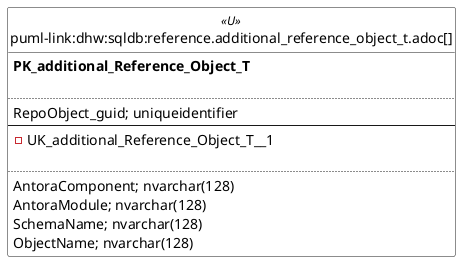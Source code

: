 @startuml
left to right direction
'top to bottom direction
hide circle
'avoide "." issues:
set namespaceSeparator none


skinparam class {
  BackgroundColor White
  BackgroundColor<<FN>> Yellow
  BackgroundColor<<FS>> Yellow
  BackgroundColor<<FT>> LightGray
  BackgroundColor<<IF>> Yellow
  BackgroundColor<<IS>> Yellow
  BackgroundColor<<P>> Aqua
  BackgroundColor<<PC>> Aqua
  BackgroundColor<<SN>> Yellow
  BackgroundColor<<SO>> SlateBlue
  BackgroundColor<<TF>> LightGray
  BackgroundColor<<TR>> Tomato
  BackgroundColor<<U>> White
  BackgroundColor<<V>> WhiteSmoke
  BackgroundColor<<X>> Aqua
  BackgroundColor<<external>> AliceBlue
}


entity "puml-link:dhw:sqldb:reference.additional_reference_object_t.adoc[]" as reference.additional_Reference_Object_T << U >> {
**PK_additional_Reference_Object_T**

..
RepoObject_guid; uniqueidentifier
--
- UK_additional_Reference_Object_T__1

..
AntoraComponent; nvarchar(128)
AntoraModule; nvarchar(128)
SchemaName; nvarchar(128)
ObjectName; nvarchar(128)
}


@enduml

